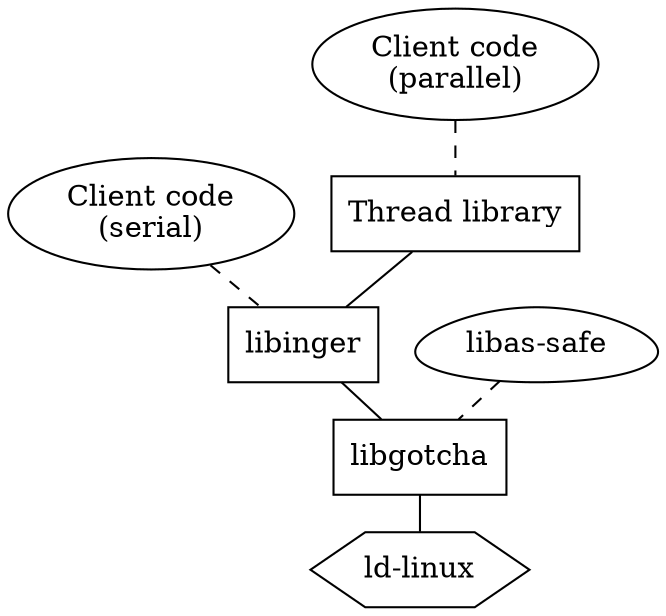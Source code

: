 strict graph {
	ranksep=0.25;

	{
		node [shape=oval];

		serialclient [label="Client code\n(serial)"];
		parallelclient [label="Client code\n(parallel)"];
	}

	{
		node [shape=box];

		threadlib [label="Thread library"];
		libinger;
		libgotcha;
	}

	libassafe [shape=egg,label="libas-safe"];
	rtld [shape=hexagon,label="ld-linux"];

	threadlib -- libinger;
	libinger -- libgotcha;
	libgotcha -- rtld;

	{
		edge [style=dashed];

		serialclient -- libinger;
		parallelclient -- threadlib;
		libassafe -- libgotcha;
	}
}

